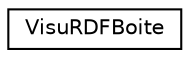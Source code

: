 digraph "Graphical Class Hierarchy"
{
  edge [fontname="Helvetica",fontsize="10",labelfontname="Helvetica",labelfontsize="10"];
  node [fontname="Helvetica",fontsize="10",shape=record];
  rankdir="LR";
  Node1 [label="VisuRDFBoite",height=0.2,width=0.4,color="black", fillcolor="white", style="filled",URL="$class_visu_r_d_f_boite.html"];
}
